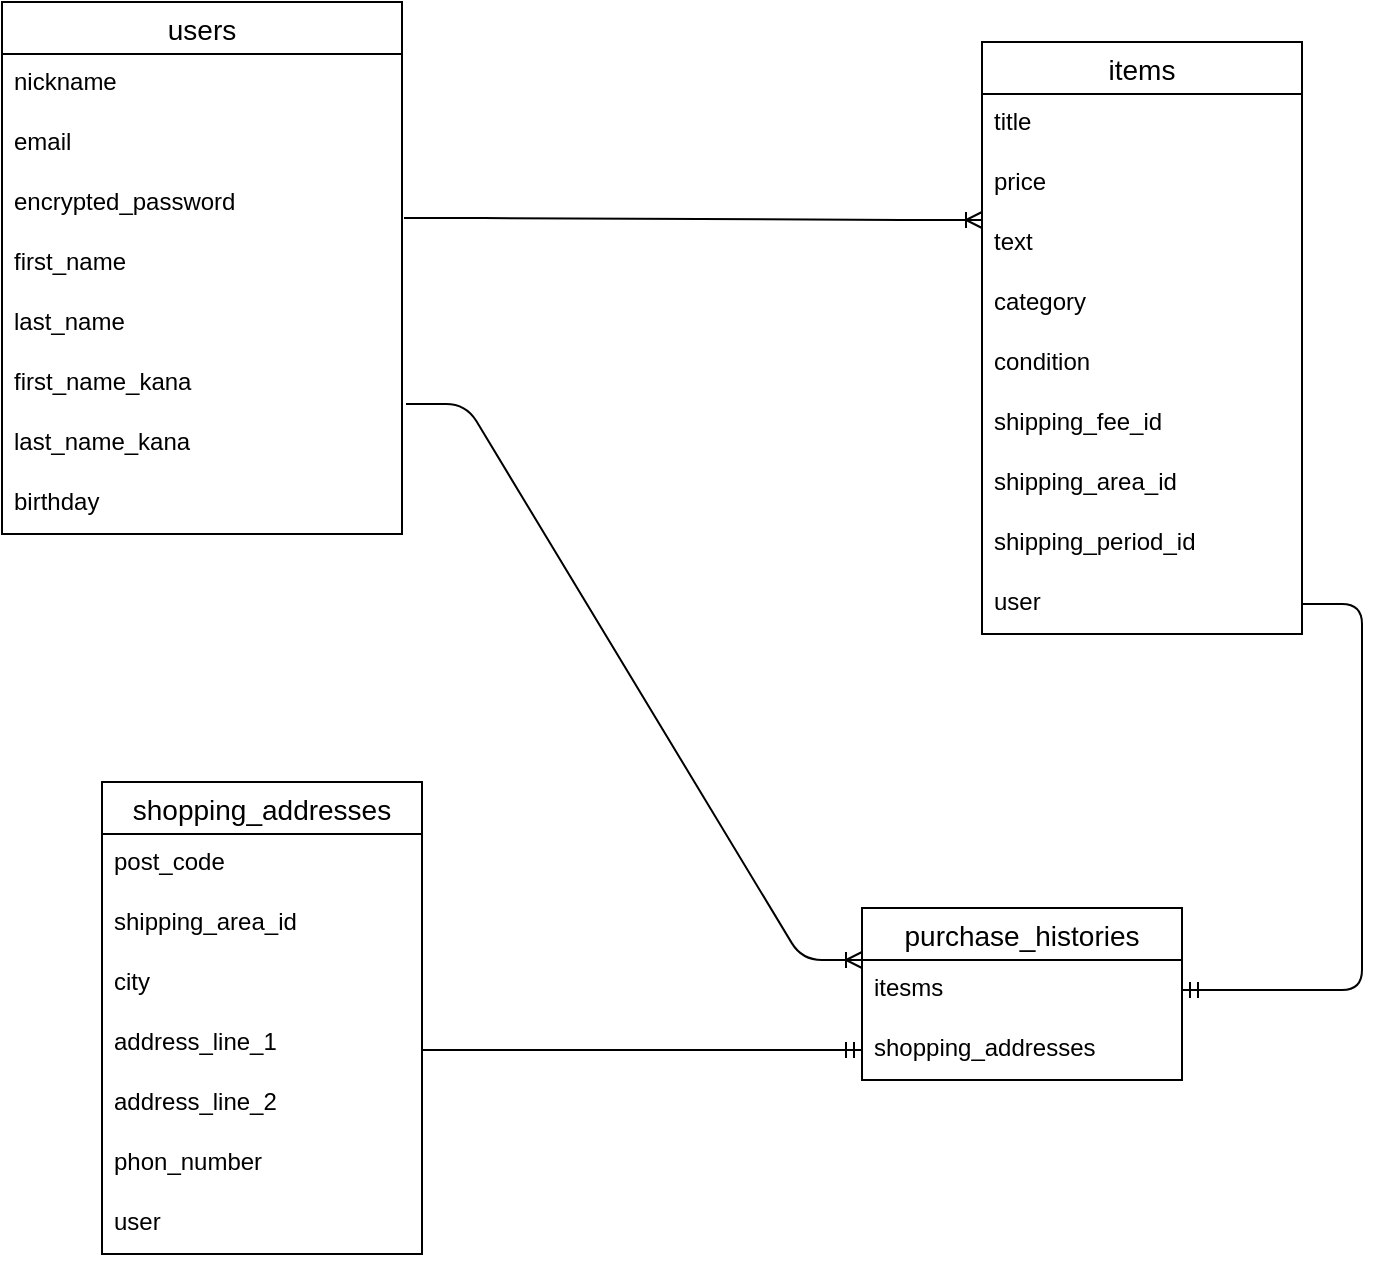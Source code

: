 <mxfile>
    <diagram id="RfighBKCNRxWv2pwkzbd" name="ページ1">
        <mxGraphModel dx="808" dy="680" grid="1" gridSize="10" guides="1" tooltips="1" connect="1" arrows="1" fold="1" page="1" pageScale="1" pageWidth="827" pageHeight="1169" math="0" shadow="0">
            <root>
                <mxCell id="0"/>
                <mxCell id="1" parent="0"/>
                <mxCell id="Rj2p4vGttsBRTlxw5qkl-1" value="users" style="swimlane;fontStyle=0;childLayout=stackLayout;horizontal=1;startSize=26;horizontalStack=0;resizeParent=1;resizeParentMax=0;resizeLast=0;collapsible=1;marginBottom=0;align=center;fontSize=14;" parent="1" vertex="1">
                    <mxGeometry x="80" y="120" width="200" height="266" as="geometry">
                        <mxRectangle x="-10" y="120" width="70" height="26" as="alternateBounds"/>
                    </mxGeometry>
                </mxCell>
                <mxCell id="Rj2p4vGttsBRTlxw5qkl-2" value="nickname" style="text;strokeColor=none;fillColor=none;spacingLeft=4;spacingRight=4;overflow=hidden;rotatable=0;points=[[0,0.5],[1,0.5]];portConstraint=eastwest;fontSize=12;" parent="Rj2p4vGttsBRTlxw5qkl-1" vertex="1">
                    <mxGeometry y="26" width="200" height="30" as="geometry"/>
                </mxCell>
                <mxCell id="Rj2p4vGttsBRTlxw5qkl-3" value="email" style="text;strokeColor=none;fillColor=none;spacingLeft=4;spacingRight=4;overflow=hidden;rotatable=0;points=[[0,0.5],[1,0.5]];portConstraint=eastwest;fontSize=12;" parent="Rj2p4vGttsBRTlxw5qkl-1" vertex="1">
                    <mxGeometry y="56" width="200" height="30" as="geometry"/>
                </mxCell>
                <mxCell id="Rj2p4vGttsBRTlxw5qkl-4" value="encrypted_password" style="text;strokeColor=none;fillColor=none;spacingLeft=4;spacingRight=4;overflow=hidden;rotatable=0;points=[[0,0.5],[1,0.5]];portConstraint=eastwest;fontSize=12;" parent="Rj2p4vGttsBRTlxw5qkl-1" vertex="1">
                    <mxGeometry y="86" width="200" height="30" as="geometry"/>
                </mxCell>
                <mxCell id="Rj2p4vGttsBRTlxw5qkl-5" value="first_name" style="text;strokeColor=none;fillColor=none;spacingLeft=4;spacingRight=4;overflow=hidden;rotatable=0;points=[[0,0.5],[1,0.5]];portConstraint=eastwest;fontSize=12;" parent="Rj2p4vGttsBRTlxw5qkl-1" vertex="1">
                    <mxGeometry y="116" width="200" height="30" as="geometry"/>
                </mxCell>
                <mxCell id="8" style="edgeStyle=none;html=1;exitX=1;exitY=0.5;exitDx=0;exitDy=0;entryX=1;entryY=0.5;entryDx=0;entryDy=0;" edge="1" parent="Rj2p4vGttsBRTlxw5qkl-1" source="Rj2p4vGttsBRTlxw5qkl-6" target="Rj2p4vGttsBRTlxw5qkl-6">
                    <mxGeometry relative="1" as="geometry"/>
                </mxCell>
                <mxCell id="Rj2p4vGttsBRTlxw5qkl-6" value="last_name" style="text;strokeColor=none;fillColor=none;spacingLeft=4;spacingRight=4;overflow=hidden;rotatable=0;points=[[0,0.5],[1,0.5]];portConstraint=eastwest;fontSize=12;" parent="Rj2p4vGttsBRTlxw5qkl-1" vertex="1">
                    <mxGeometry y="146" width="200" height="30" as="geometry"/>
                </mxCell>
                <mxCell id="31" value="first_name_kana" style="text;strokeColor=none;fillColor=none;spacingLeft=4;spacingRight=4;overflow=hidden;rotatable=0;points=[[0,0.5],[1,0.5]];portConstraint=eastwest;fontSize=12;" vertex="1" parent="Rj2p4vGttsBRTlxw5qkl-1">
                    <mxGeometry y="176" width="200" height="30" as="geometry"/>
                </mxCell>
                <mxCell id="30" value="last_name_kana" style="text;strokeColor=none;fillColor=none;spacingLeft=4;spacingRight=4;overflow=hidden;rotatable=0;points=[[0,0.5],[1,0.5]];portConstraint=eastwest;fontSize=12;" vertex="1" parent="Rj2p4vGttsBRTlxw5qkl-1">
                    <mxGeometry y="206" width="200" height="30" as="geometry"/>
                </mxCell>
                <mxCell id="Rj2p4vGttsBRTlxw5qkl-9" value="birthday" style="text;strokeColor=none;fillColor=none;spacingLeft=4;spacingRight=4;overflow=hidden;rotatable=0;points=[[0,0.5],[1,0.5]];portConstraint=eastwest;fontSize=12;" parent="Rj2p4vGttsBRTlxw5qkl-1" vertex="1">
                    <mxGeometry y="236" width="200" height="30" as="geometry"/>
                </mxCell>
                <mxCell id="Rj2p4vGttsBRTlxw5qkl-10" value="items" style="swimlane;fontStyle=0;childLayout=stackLayout;horizontal=1;startSize=26;horizontalStack=0;resizeParent=1;resizeParentMax=0;resizeLast=0;collapsible=1;marginBottom=0;align=center;fontSize=14;" parent="1" vertex="1">
                    <mxGeometry x="570" y="140" width="160" height="296" as="geometry">
                        <mxRectangle x="300" y="190" width="70" height="26" as="alternateBounds"/>
                    </mxGeometry>
                </mxCell>
                <mxCell id="Rj2p4vGttsBRTlxw5qkl-13" value="title" style="text;strokeColor=none;fillColor=none;spacingLeft=4;spacingRight=4;overflow=hidden;rotatable=0;points=[[0,0.5],[1,0.5]];portConstraint=eastwest;fontSize=12;" parent="Rj2p4vGttsBRTlxw5qkl-10" vertex="1">
                    <mxGeometry y="26" width="160" height="30" as="geometry"/>
                </mxCell>
                <mxCell id="Rj2p4vGttsBRTlxw5qkl-12" value="price" style="text;strokeColor=none;fillColor=none;spacingLeft=4;spacingRight=4;overflow=hidden;rotatable=0;points=[[0,0.5],[1,0.5]];portConstraint=eastwest;fontSize=12;" parent="Rj2p4vGttsBRTlxw5qkl-10" vertex="1">
                    <mxGeometry y="56" width="160" height="30" as="geometry"/>
                </mxCell>
                <mxCell id="13" value="text" style="text;strokeColor=none;fillColor=none;spacingLeft=4;spacingRight=4;overflow=hidden;rotatable=0;points=[[0,0.5],[1,0.5]];portConstraint=eastwest;fontSize=12;" vertex="1" parent="Rj2p4vGttsBRTlxw5qkl-10">
                    <mxGeometry y="86" width="160" height="30" as="geometry"/>
                </mxCell>
                <mxCell id="18" value="category" style="text;strokeColor=none;fillColor=none;spacingLeft=4;spacingRight=4;overflow=hidden;rotatable=0;points=[[0,0.5],[1,0.5]];portConstraint=eastwest;fontSize=12;" vertex="1" parent="Rj2p4vGttsBRTlxw5qkl-10">
                    <mxGeometry y="116" width="160" height="30" as="geometry"/>
                </mxCell>
                <mxCell id="17" value="condition" style="text;strokeColor=none;fillColor=none;spacingLeft=4;spacingRight=4;overflow=hidden;rotatable=0;points=[[0,0.5],[1,0.5]];portConstraint=eastwest;fontSize=12;" vertex="1" parent="Rj2p4vGttsBRTlxw5qkl-10">
                    <mxGeometry y="146" width="160" height="30" as="geometry"/>
                </mxCell>
                <mxCell id="19" value="shipping_fee_id" style="text;strokeColor=none;fillColor=none;spacingLeft=4;spacingRight=4;overflow=hidden;rotatable=0;points=[[0,0.5],[1,0.5]];portConstraint=eastwest;fontSize=12;" vertex="1" parent="Rj2p4vGttsBRTlxw5qkl-10">
                    <mxGeometry y="176" width="160" height="30" as="geometry"/>
                </mxCell>
                <mxCell id="20" value="shipping_area_id" style="text;strokeColor=none;fillColor=none;spacingLeft=4;spacingRight=4;overflow=hidden;rotatable=0;points=[[0,0.5],[1,0.5]];portConstraint=eastwest;fontSize=12;" vertex="1" parent="Rj2p4vGttsBRTlxw5qkl-10">
                    <mxGeometry y="206" width="160" height="30" as="geometry"/>
                </mxCell>
                <mxCell id="21" value="shipping_period_id" style="text;strokeColor=none;fillColor=none;spacingLeft=4;spacingRight=4;overflow=hidden;rotatable=0;points=[[0,0.5],[1,0.5]];portConstraint=eastwest;fontSize=12;" vertex="1" parent="Rj2p4vGttsBRTlxw5qkl-10">
                    <mxGeometry y="236" width="160" height="30" as="geometry"/>
                </mxCell>
                <mxCell id="7" value="user" style="text;strokeColor=none;fillColor=none;spacingLeft=4;spacingRight=4;overflow=hidden;rotatable=0;points=[[0,0.5],[1,0.5]];portConstraint=eastwest;fontSize=12;" vertex="1" parent="Rj2p4vGttsBRTlxw5qkl-10">
                    <mxGeometry y="266" width="160" height="30" as="geometry"/>
                </mxCell>
                <mxCell id="2" value="shopping_addresses" style="swimlane;fontStyle=0;childLayout=stackLayout;horizontal=1;startSize=26;horizontalStack=0;resizeParent=1;resizeParentMax=0;resizeLast=0;collapsible=1;marginBottom=0;align=center;fontSize=14;" vertex="1" parent="1">
                    <mxGeometry x="130" y="510" width="160" height="236" as="geometry"/>
                </mxCell>
                <mxCell id="3" value="post_code" style="text;strokeColor=none;fillColor=none;spacingLeft=4;spacingRight=4;overflow=hidden;rotatable=0;points=[[0,0.5],[1,0.5]];portConstraint=eastwest;fontSize=12;" vertex="1" parent="2">
                    <mxGeometry y="26" width="160" height="30" as="geometry"/>
                </mxCell>
                <mxCell id="4" value="shipping_area_id" style="text;strokeColor=none;fillColor=none;spacingLeft=4;spacingRight=4;overflow=hidden;rotatable=0;points=[[0,0.5],[1,0.5]];portConstraint=eastwest;fontSize=12;" vertex="1" parent="2">
                    <mxGeometry y="56" width="160" height="30" as="geometry"/>
                </mxCell>
                <mxCell id="5" value="city" style="text;strokeColor=none;fillColor=none;spacingLeft=4;spacingRight=4;overflow=hidden;rotatable=0;points=[[0,0.5],[1,0.5]];portConstraint=eastwest;fontSize=12;" vertex="1" parent="2">
                    <mxGeometry y="86" width="160" height="30" as="geometry"/>
                </mxCell>
                <mxCell id="14" value="address_line_1" style="text;strokeColor=none;fillColor=none;spacingLeft=4;spacingRight=4;overflow=hidden;rotatable=0;points=[[0,0.5],[1,0.5]];portConstraint=eastwest;fontSize=12;" vertex="1" parent="2">
                    <mxGeometry y="116" width="160" height="30" as="geometry"/>
                </mxCell>
                <mxCell id="15" value="address_line_2" style="text;strokeColor=none;fillColor=none;spacingLeft=4;spacingRight=4;overflow=hidden;rotatable=0;points=[[0,0.5],[1,0.5]];portConstraint=eastwest;fontSize=12;" vertex="1" parent="2">
                    <mxGeometry y="146" width="160" height="30" as="geometry"/>
                </mxCell>
                <mxCell id="16" value="phon_number" style="text;strokeColor=none;fillColor=none;spacingLeft=4;spacingRight=4;overflow=hidden;rotatable=0;points=[[0,0.5],[1,0.5]];portConstraint=eastwest;fontSize=12;" vertex="1" parent="2">
                    <mxGeometry y="176" width="160" height="30" as="geometry"/>
                </mxCell>
                <mxCell id="29" value="user" style="text;strokeColor=none;fillColor=none;spacingLeft=4;spacingRight=4;overflow=hidden;rotatable=0;points=[[0,0.5],[1,0.5]];portConstraint=eastwest;fontSize=12;" vertex="1" parent="2">
                    <mxGeometry y="206" width="160" height="30" as="geometry"/>
                </mxCell>
                <mxCell id="32" value="purchase_histories" style="swimlane;fontStyle=0;childLayout=stackLayout;horizontal=1;startSize=26;horizontalStack=0;resizeParent=1;resizeParentMax=0;resizeLast=0;collapsible=1;marginBottom=0;align=center;fontSize=14;strokeColor=default;" vertex="1" parent="1">
                    <mxGeometry x="510" y="573" width="160" height="86" as="geometry"/>
                </mxCell>
                <mxCell id="33" value="itesms" style="text;strokeColor=none;fillColor=none;spacingLeft=4;spacingRight=4;overflow=hidden;rotatable=0;points=[[0,0.5],[1,0.5]];portConstraint=eastwest;fontSize=12;" vertex="1" parent="32">
                    <mxGeometry y="26" width="160" height="30" as="geometry"/>
                </mxCell>
                <mxCell id="34" value="shopping_addresses&#10;" style="text;strokeColor=none;fillColor=none;spacingLeft=4;spacingRight=4;overflow=hidden;rotatable=0;points=[[0,0.5],[1,0.5]];portConstraint=eastwest;fontSize=12;" vertex="1" parent="32">
                    <mxGeometry y="56" width="160" height="30" as="geometry"/>
                </mxCell>
                <mxCell id="36" value="" style="edgeStyle=entityRelationEdgeStyle;fontSize=12;html=1;endArrow=ERoneToMany;exitX=1.005;exitY=0.733;exitDx=0;exitDy=0;exitPerimeter=0;" edge="1" parent="1" source="Rj2p4vGttsBRTlxw5qkl-4">
                    <mxGeometry width="100" height="100" relative="1" as="geometry">
                        <mxPoint x="330" y="330" as="sourcePoint"/>
                        <mxPoint x="570" y="229" as="targetPoint"/>
                    </mxGeometry>
                </mxCell>
                <mxCell id="37" value="" style="edgeStyle=entityRelationEdgeStyle;fontSize=12;html=1;endArrow=ERoneToMany;exitX=1.01;exitY=0.833;exitDx=0;exitDy=0;exitPerimeter=0;" edge="1" parent="1" source="31">
                    <mxGeometry width="100" height="100" relative="1" as="geometry">
                        <mxPoint x="290" y="320" as="sourcePoint"/>
                        <mxPoint x="510" y="599" as="targetPoint"/>
                    </mxGeometry>
                </mxCell>
                <mxCell id="38" value="" style="edgeStyle=entityRelationEdgeStyle;fontSize=12;html=1;endArrow=ERmandOne;entryX=0;entryY=0.5;entryDx=0;entryDy=0;" edge="1" parent="1" target="34">
                    <mxGeometry width="100" height="100" relative="1" as="geometry">
                        <mxPoint x="290" y="644" as="sourcePoint"/>
                        <mxPoint x="390" y="550" as="targetPoint"/>
                    </mxGeometry>
                </mxCell>
                <mxCell id="39" value="" style="edgeStyle=entityRelationEdgeStyle;fontSize=12;html=1;endArrow=ERmandOne;" edge="1" parent="1" source="7" target="33">
                    <mxGeometry width="100" height="100" relative="1" as="geometry">
                        <mxPoint x="410" y="510" as="sourcePoint"/>
                        <mxPoint x="630" y="570" as="targetPoint"/>
                    </mxGeometry>
                </mxCell>
            </root>
        </mxGraphModel>
    </diagram>
</mxfile>
